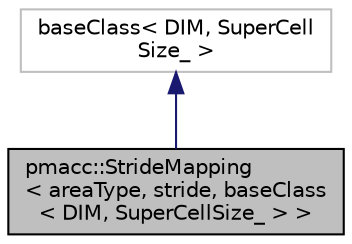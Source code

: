 digraph "pmacc::StrideMapping&lt; areaType, stride, baseClass&lt; DIM, SuperCellSize_ &gt; &gt;"
{
 // LATEX_PDF_SIZE
  edge [fontname="Helvetica",fontsize="10",labelfontname="Helvetica",labelfontsize="10"];
  node [fontname="Helvetica",fontsize="10",shape=record];
  Node1 [label="pmacc::StrideMapping\l\< areaType, stride, baseClass\l\< DIM, SuperCellSize_ \> \>",height=0.2,width=0.4,color="black", fillcolor="grey75", style="filled", fontcolor="black",tooltip=" "];
  Node2 -> Node1 [dir="back",color="midnightblue",fontsize="10",style="solid",fontname="Helvetica"];
  Node2 [label="baseClass\< DIM, SuperCell\lSize_ \>",height=0.2,width=0.4,color="grey75", fillcolor="white", style="filled",tooltip=" "];
}
